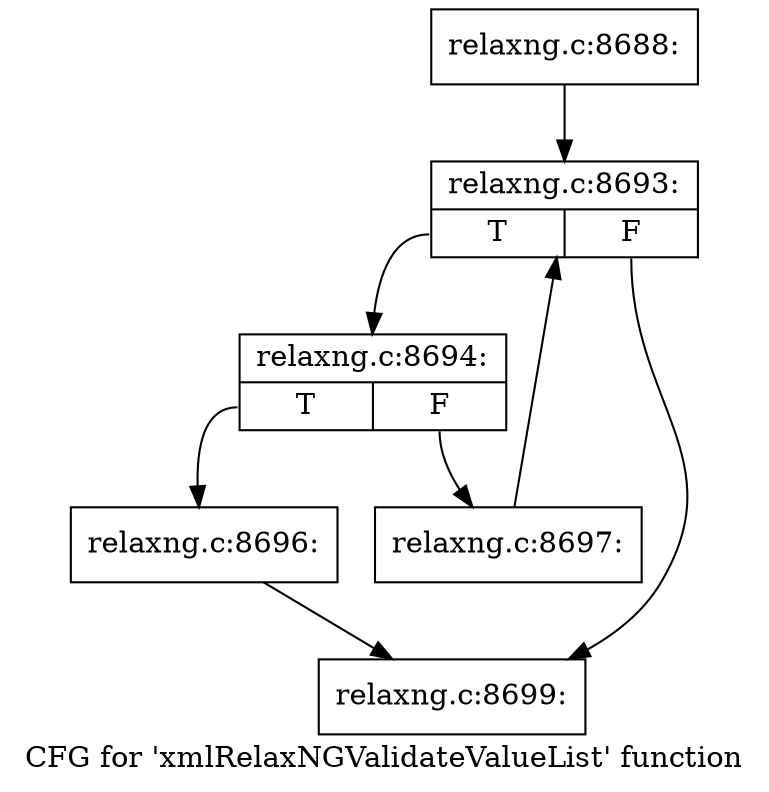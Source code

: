 digraph "CFG for 'xmlRelaxNGValidateValueList' function" {
	label="CFG for 'xmlRelaxNGValidateValueList' function";

	Node0x3f3b120 [shape=record,label="{relaxng.c:8688:}"];
	Node0x3f3b120 -> Node0x3f49b40;
	Node0x3f49b40 [shape=record,label="{relaxng.c:8693:|{<s0>T|<s1>F}}"];
	Node0x3f49b40:s0 -> Node0x3f49f30;
	Node0x3f49b40:s1 -> Node0x3f49d60;
	Node0x3f49f30 [shape=record,label="{relaxng.c:8694:|{<s0>T|<s1>F}}"];
	Node0x3f49f30:s0 -> Node0x3f4a2e0;
	Node0x3f49f30:s1 -> Node0x3f4a330;
	Node0x3f4a2e0 [shape=record,label="{relaxng.c:8696:}"];
	Node0x3f4a2e0 -> Node0x3f49d60;
	Node0x3f4a330 [shape=record,label="{relaxng.c:8697:}"];
	Node0x3f4a330 -> Node0x3f49b40;
	Node0x3f49d60 [shape=record,label="{relaxng.c:8699:}"];
}
